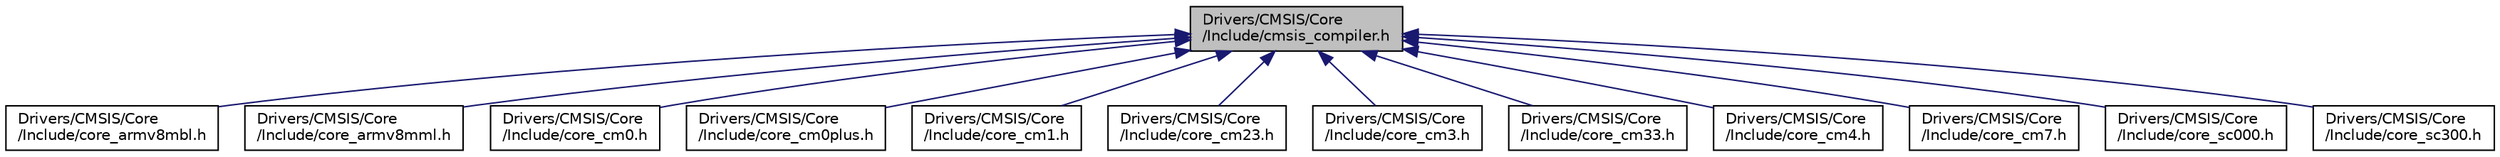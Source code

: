 digraph "Drivers/CMSIS/Core/Include/cmsis_compiler.h"
{
 // LATEX_PDF_SIZE
  edge [fontname="Helvetica",fontsize="10",labelfontname="Helvetica",labelfontsize="10"];
  node [fontname="Helvetica",fontsize="10",shape=record];
  Node1 [label="Drivers/CMSIS/Core\l/Include/cmsis_compiler.h",height=0.2,width=0.4,color="black", fillcolor="grey75", style="filled", fontcolor="black",tooltip="CMSIS compiler generic header file."];
  Node1 -> Node2 [dir="back",color="midnightblue",fontsize="10",style="solid",fontname="Helvetica"];
  Node2 [label="Drivers/CMSIS/Core\l/Include/core_armv8mbl.h",height=0.2,width=0.4,color="black", fillcolor="white", style="filled",URL="$_core_2_include_2core__armv8mbl_8h.html",tooltip="CMSIS Armv8-M Baseline Core Peripheral Access Layer Header File."];
  Node1 -> Node3 [dir="back",color="midnightblue",fontsize="10",style="solid",fontname="Helvetica"];
  Node3 [label="Drivers/CMSIS/Core\l/Include/core_armv8mml.h",height=0.2,width=0.4,color="black", fillcolor="white", style="filled",URL="$_core_2_include_2core__armv8mml_8h.html",tooltip="CMSIS Armv8-M Mainline Core Peripheral Access Layer Header File."];
  Node1 -> Node4 [dir="back",color="midnightblue",fontsize="10",style="solid",fontname="Helvetica"];
  Node4 [label="Drivers/CMSIS/Core\l/Include/core_cm0.h",height=0.2,width=0.4,color="black", fillcolor="white", style="filled",URL="$_core_2_include_2core__cm0_8h.html",tooltip="CMSIS Cortex-M0 Core Peripheral Access Layer Header File."];
  Node1 -> Node5 [dir="back",color="midnightblue",fontsize="10",style="solid",fontname="Helvetica"];
  Node5 [label="Drivers/CMSIS/Core\l/Include/core_cm0plus.h",height=0.2,width=0.4,color="black", fillcolor="white", style="filled",URL="$_core_2_include_2core__cm0plus_8h.html",tooltip="CMSIS Cortex-M0+ Core Peripheral Access Layer Header File."];
  Node1 -> Node6 [dir="back",color="midnightblue",fontsize="10",style="solid",fontname="Helvetica"];
  Node6 [label="Drivers/CMSIS/Core\l/Include/core_cm1.h",height=0.2,width=0.4,color="black", fillcolor="white", style="filled",URL="$_core_2_include_2core__cm1_8h.html",tooltip="CMSIS Cortex-M1 Core Peripheral Access Layer Header File."];
  Node1 -> Node7 [dir="back",color="midnightblue",fontsize="10",style="solid",fontname="Helvetica"];
  Node7 [label="Drivers/CMSIS/Core\l/Include/core_cm23.h",height=0.2,width=0.4,color="black", fillcolor="white", style="filled",URL="$_core_2_include_2core__cm23_8h.html",tooltip="CMSIS Cortex-M23 Core Peripheral Access Layer Header File."];
  Node1 -> Node8 [dir="back",color="midnightblue",fontsize="10",style="solid",fontname="Helvetica"];
  Node8 [label="Drivers/CMSIS/Core\l/Include/core_cm3.h",height=0.2,width=0.4,color="black", fillcolor="white", style="filled",URL="$_core_2_include_2core__cm3_8h.html",tooltip="CMSIS Cortex-M3 Core Peripheral Access Layer Header File."];
  Node1 -> Node9 [dir="back",color="midnightblue",fontsize="10",style="solid",fontname="Helvetica"];
  Node9 [label="Drivers/CMSIS/Core\l/Include/core_cm33.h",height=0.2,width=0.4,color="black", fillcolor="white", style="filled",URL="$_core_2_include_2core__cm33_8h.html",tooltip="CMSIS Cortex-M33 Core Peripheral Access Layer Header File."];
  Node1 -> Node10 [dir="back",color="midnightblue",fontsize="10",style="solid",fontname="Helvetica"];
  Node10 [label="Drivers/CMSIS/Core\l/Include/core_cm4.h",height=0.2,width=0.4,color="black", fillcolor="white", style="filled",URL="$_core_2_include_2core__cm4_8h.html",tooltip="CMSIS Cortex-M4 Core Peripheral Access Layer Header File."];
  Node1 -> Node11 [dir="back",color="midnightblue",fontsize="10",style="solid",fontname="Helvetica"];
  Node11 [label="Drivers/CMSIS/Core\l/Include/core_cm7.h",height=0.2,width=0.4,color="black", fillcolor="white", style="filled",URL="$_core_2_include_2core__cm7_8h.html",tooltip="CMSIS Cortex-M7 Core Peripheral Access Layer Header File."];
  Node1 -> Node12 [dir="back",color="midnightblue",fontsize="10",style="solid",fontname="Helvetica"];
  Node12 [label="Drivers/CMSIS/Core\l/Include/core_sc000.h",height=0.2,width=0.4,color="black", fillcolor="white", style="filled",URL="$_core_2_include_2core__sc000_8h.html",tooltip="CMSIS SC000 Core Peripheral Access Layer Header File."];
  Node1 -> Node13 [dir="back",color="midnightblue",fontsize="10",style="solid",fontname="Helvetica"];
  Node13 [label="Drivers/CMSIS/Core\l/Include/core_sc300.h",height=0.2,width=0.4,color="black", fillcolor="white", style="filled",URL="$_core_2_include_2core__sc300_8h.html",tooltip="CMSIS SC300 Core Peripheral Access Layer Header File."];
}
